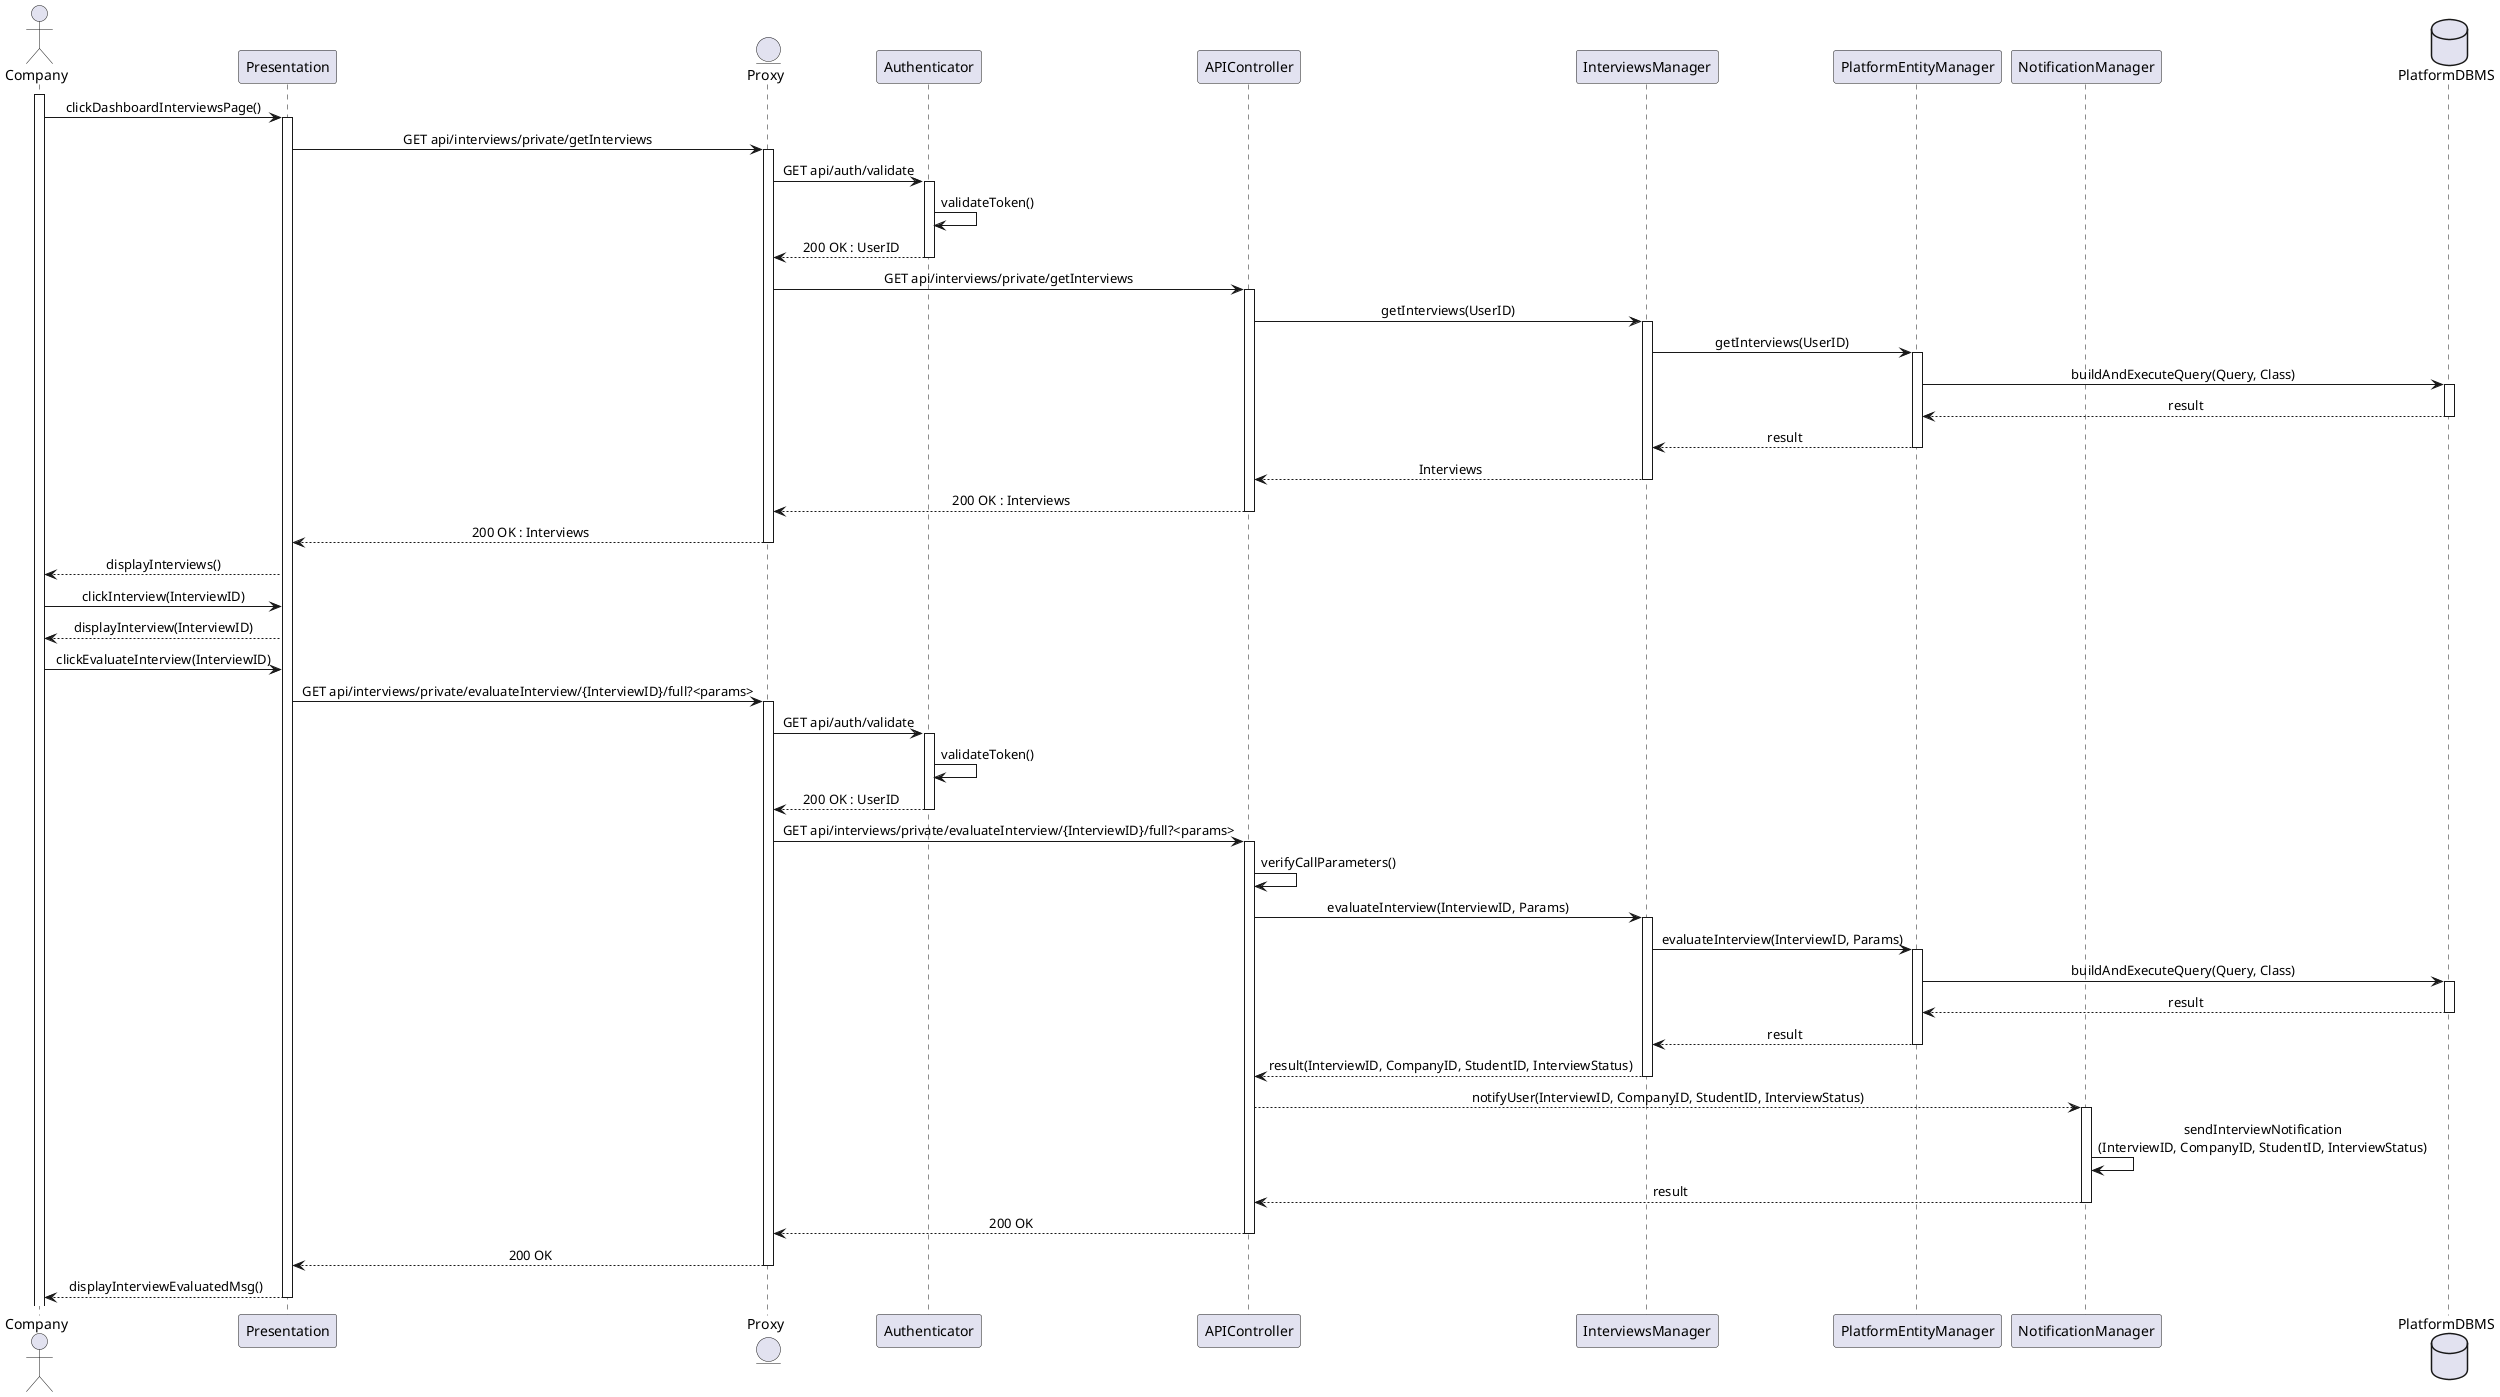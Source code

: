 @startuml CompanyEvaluatesInterview
skinparam sequenceMessageAlign center
actor       Company
participant Presentation
entity      Proxy
participant Authenticator
participant APIController
participant InterviewsManager
participant PlatformEntityManager
participant NotificationManager 
database    PlatformDBMS

activate Company
Company -> Presentation : clickDashboardInterviewsPage()
activate Presentation
Presentation -> Proxy : GET api/interviews/private/getInterviews
activate Proxy
Proxy -> Authenticator : GET api/auth/validate
activate Authenticator
Authenticator -> Authenticator : validateToken()
Authenticator --> Proxy : 200 OK : UserID
deactivate Authenticator
Proxy -> APIController : GET api/interviews/private/getInterviews
activate APIController
APIController -> InterviewsManager : getInterviews(UserID)
activate InterviewsManager
InterviewsManager -> PlatformEntityManager : getInterviews(UserID)
activate PlatformEntityManager
PlatformEntityManager -> PlatformDBMS : buildAndExecuteQuery(Query, Class)
activate PlatformDBMS
PlatformDBMS --> PlatformEntityManager : result
deactivate PlatformDBMS
PlatformEntityManager --> InterviewsManager : result
deactivate PlatformEntityManager
InterviewsManager --> APIController : Interviews
deactivate InterviewsManager
APIController --> Proxy : 200 OK : Interviews
deactivate APIController
Proxy --> Presentation : 200 OK : Interviews
deactivate Proxy
Presentation --> Company : displayInterviews()
Company -> Presentation : clickInterview(InterviewID)
Presentation --> Company : displayInterview(InterviewID)
Company -> Presentation : clickEvaluateInterview(InterviewID)
Presentation -> Proxy : GET api/interviews/private/evaluateInterview/{InterviewID}/full?<params>
activate Proxy
Proxy -> Authenticator : GET api/auth/validate
activate Authenticator
Authenticator -> Authenticator : validateToken()
Authenticator --> Proxy : 200 OK : UserID
deactivate Authenticator
Proxy -> APIController : GET api/interviews/private/evaluateInterview/{InterviewID}/full?<params>
activate APIController
APIController -> APIController : verifyCallParameters()
APIController -> InterviewsManager : evaluateInterview(InterviewID, Params)
activate InterviewsManager
InterviewsManager -> PlatformEntityManager : evaluateInterview(InterviewID, Params)
activate PlatformEntityManager
PlatformEntityManager -> PlatformDBMS : buildAndExecuteQuery(Query, Class)
activate PlatformDBMS
PlatformDBMS --> PlatformEntityManager : result
deactivate PlatformDBMS
PlatformEntityManager --> InterviewsManager : result
deactivate PlatformEntityManager
InterviewsManager --> APIController : result(InterviewID, CompanyID, StudentID, InterviewStatus)
deactivate InterviewsManager
APIController --> NotificationManager : notifyUser(InterviewID, CompanyID, StudentID, InterviewStatus)
activate NotificationManager
NotificationManager -> NotificationManager : sendInterviewNotification\n(InterviewID, CompanyID, StudentID, InterviewStatus)
NotificationManager --> APIController : result
deactivate NotificationManager
APIController --> Proxy : 200 OK
deactivate APIController
Proxy --> Presentation : 200 OK
deactivate Proxy
Presentation --> Company : displayInterviewEvaluatedMsg()
deactivate Presentation






@enduml